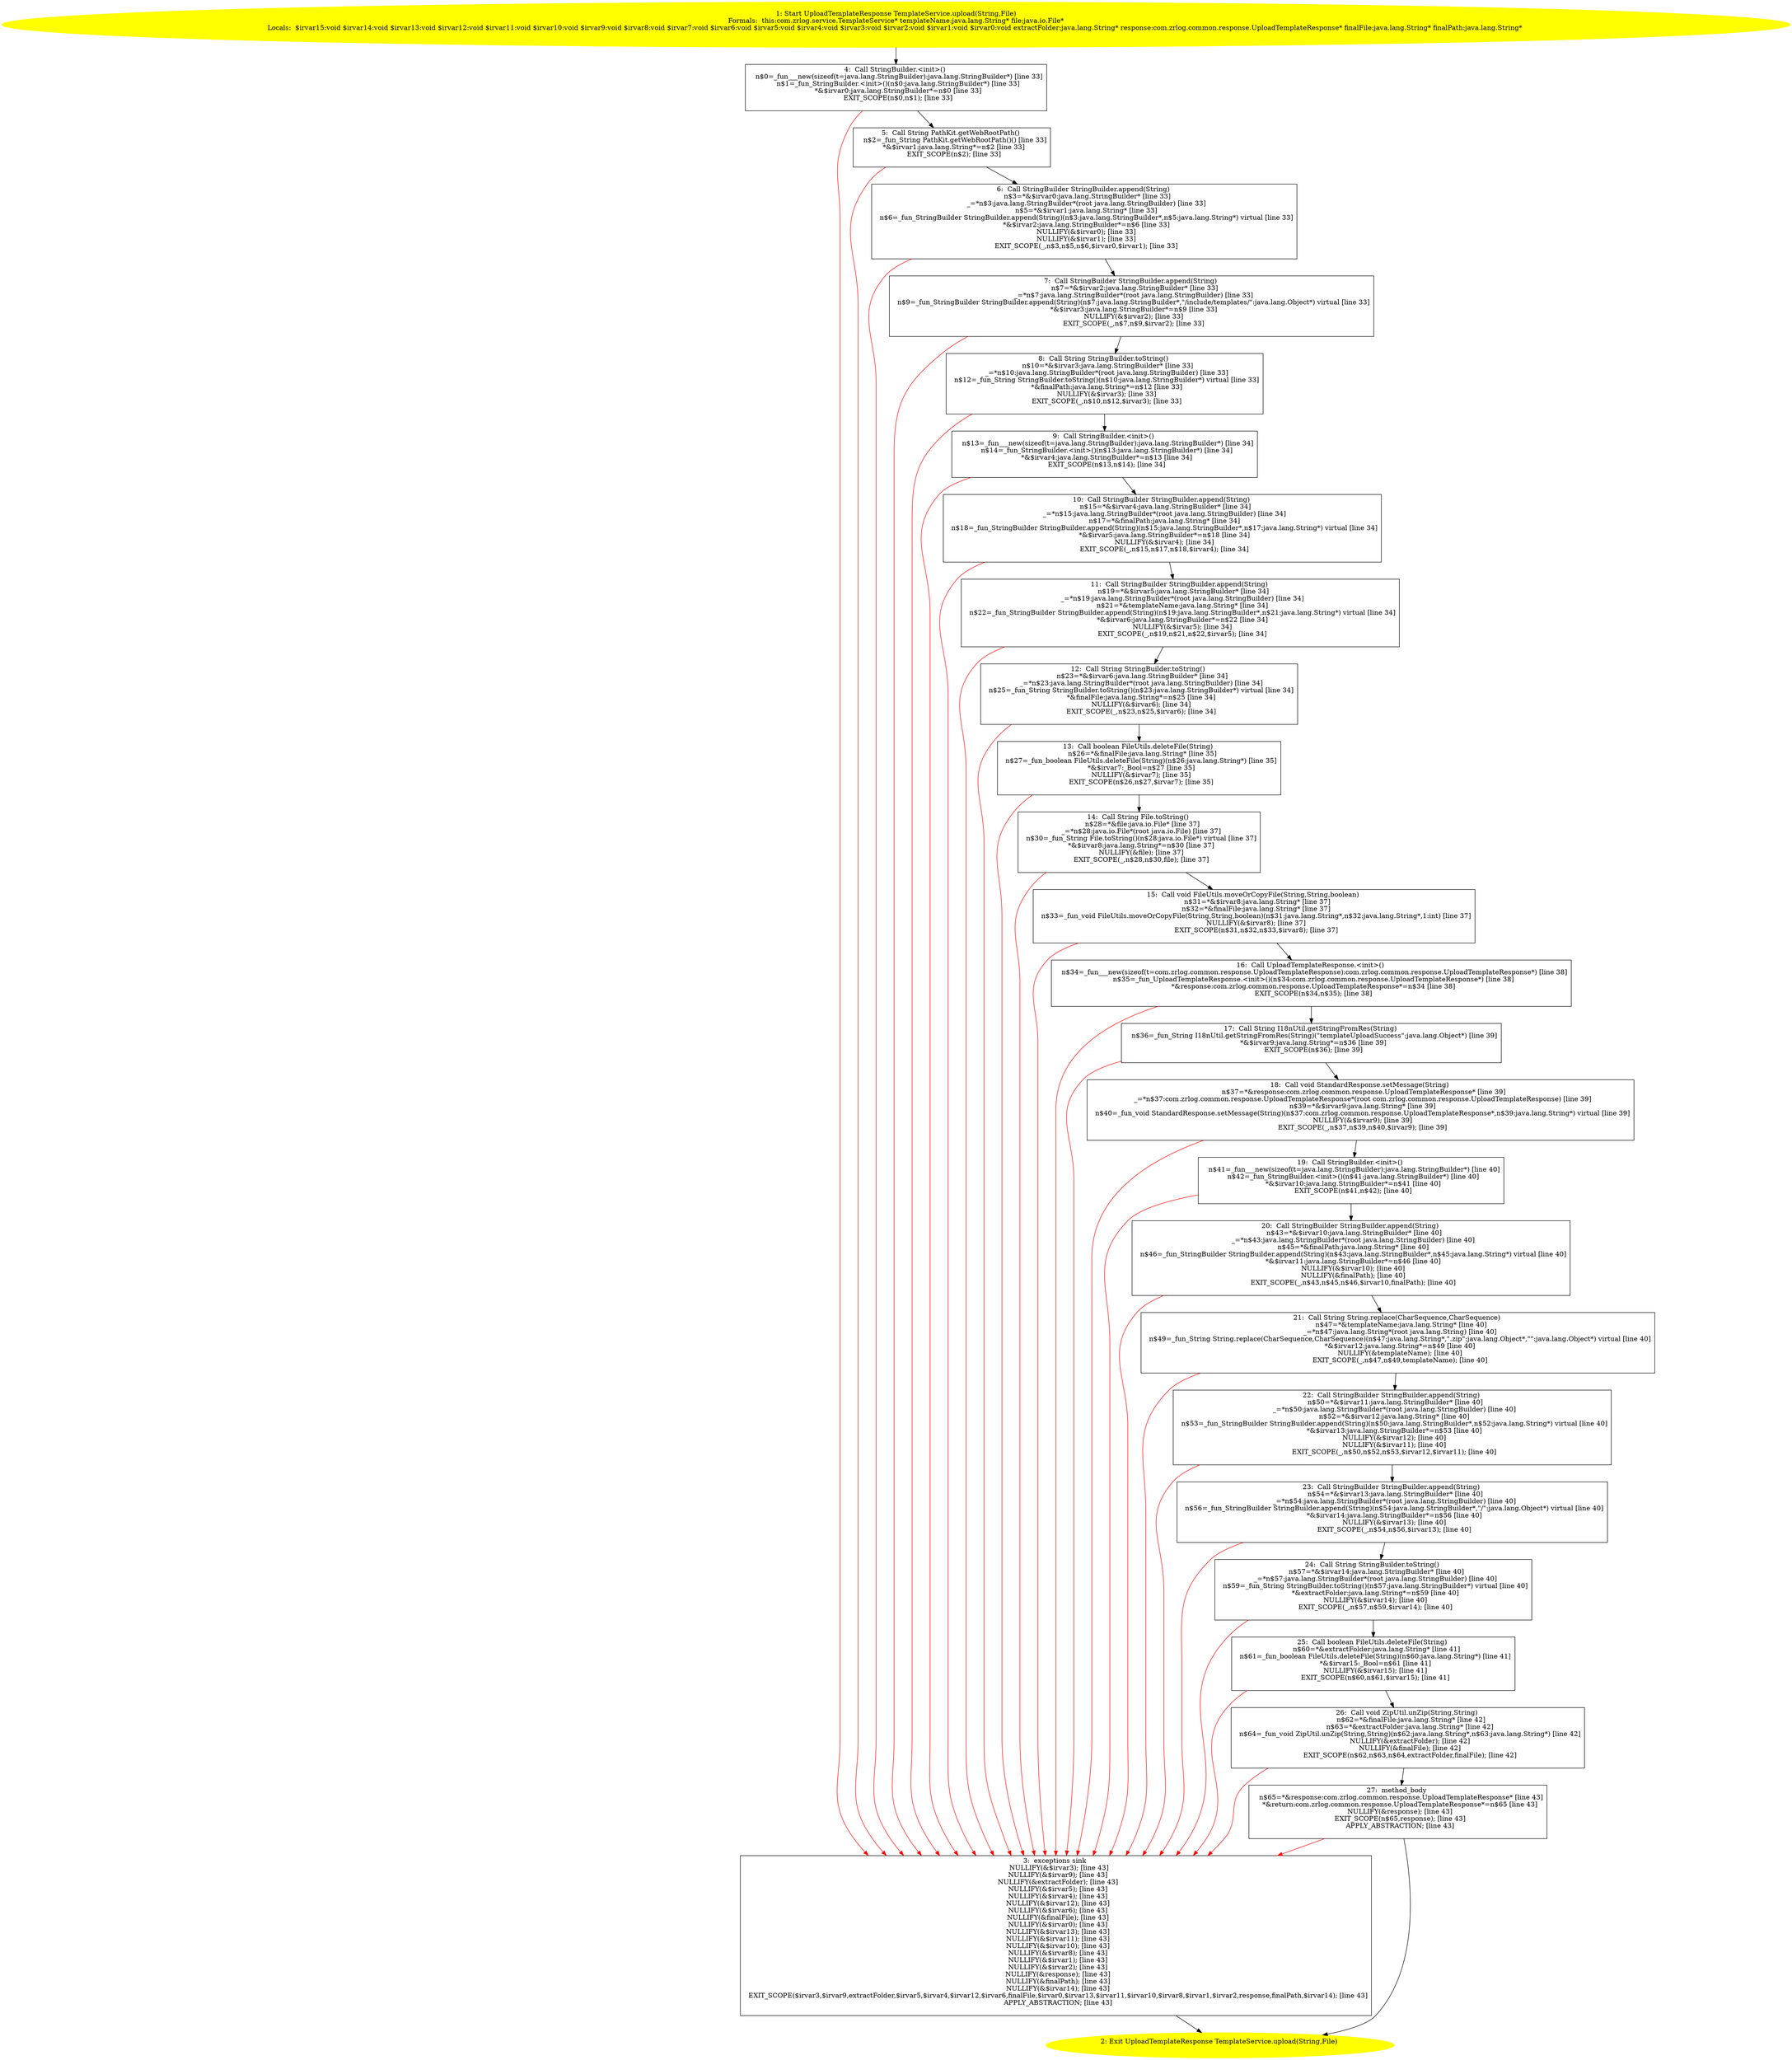 /* @generated */
digraph cfg {
"com.zrlog.service.TemplateService.upload(java.lang.String,java.io.File):com.zrlog.common.response.Up.15fd53263459210236b329d999a332d4_1" [label="1: Start UploadTemplateResponse TemplateService.upload(String,File)\nFormals:  this:com.zrlog.service.TemplateService* templateName:java.lang.String* file:java.io.File*\nLocals:  $irvar15:void $irvar14:void $irvar13:void $irvar12:void $irvar11:void $irvar10:void $irvar9:void $irvar8:void $irvar7:void $irvar6:void $irvar5:void $irvar4:void $irvar3:void $irvar2:void $irvar1:void $irvar0:void extractFolder:java.lang.String* response:com.zrlog.common.response.UploadTemplateResponse* finalFile:java.lang.String* finalPath:java.lang.String* \n  " color=yellow style=filled]
	

	 "com.zrlog.service.TemplateService.upload(java.lang.String,java.io.File):com.zrlog.common.response.Up.15fd53263459210236b329d999a332d4_1" -> "com.zrlog.service.TemplateService.upload(java.lang.String,java.io.File):com.zrlog.common.response.Up.15fd53263459210236b329d999a332d4_4" ;
"com.zrlog.service.TemplateService.upload(java.lang.String,java.io.File):com.zrlog.common.response.Up.15fd53263459210236b329d999a332d4_2" [label="2: Exit UploadTemplateResponse TemplateService.upload(String,File) \n  " color=yellow style=filled]
	

"com.zrlog.service.TemplateService.upload(java.lang.String,java.io.File):com.zrlog.common.response.Up.15fd53263459210236b329d999a332d4_3" [label="3:  exceptions sink \n   NULLIFY(&$irvar3); [line 43]\n  NULLIFY(&$irvar9); [line 43]\n  NULLIFY(&extractFolder); [line 43]\n  NULLIFY(&$irvar5); [line 43]\n  NULLIFY(&$irvar4); [line 43]\n  NULLIFY(&$irvar12); [line 43]\n  NULLIFY(&$irvar6); [line 43]\n  NULLIFY(&finalFile); [line 43]\n  NULLIFY(&$irvar0); [line 43]\n  NULLIFY(&$irvar13); [line 43]\n  NULLIFY(&$irvar11); [line 43]\n  NULLIFY(&$irvar10); [line 43]\n  NULLIFY(&$irvar8); [line 43]\n  NULLIFY(&$irvar1); [line 43]\n  NULLIFY(&$irvar2); [line 43]\n  NULLIFY(&response); [line 43]\n  NULLIFY(&finalPath); [line 43]\n  NULLIFY(&$irvar14); [line 43]\n  EXIT_SCOPE($irvar3,$irvar9,extractFolder,$irvar5,$irvar4,$irvar12,$irvar6,finalFile,$irvar0,$irvar13,$irvar11,$irvar10,$irvar8,$irvar1,$irvar2,response,finalPath,$irvar14); [line 43]\n  APPLY_ABSTRACTION; [line 43]\n " shape="box"]
	

	 "com.zrlog.service.TemplateService.upload(java.lang.String,java.io.File):com.zrlog.common.response.Up.15fd53263459210236b329d999a332d4_3" -> "com.zrlog.service.TemplateService.upload(java.lang.String,java.io.File):com.zrlog.common.response.Up.15fd53263459210236b329d999a332d4_2" ;
"com.zrlog.service.TemplateService.upload(java.lang.String,java.io.File):com.zrlog.common.response.Up.15fd53263459210236b329d999a332d4_4" [label="4:  Call StringBuilder.<init>() \n   n$0=_fun___new(sizeof(t=java.lang.StringBuilder):java.lang.StringBuilder*) [line 33]\n  n$1=_fun_StringBuilder.<init>()(n$0:java.lang.StringBuilder*) [line 33]\n  *&$irvar0:java.lang.StringBuilder*=n$0 [line 33]\n  EXIT_SCOPE(n$0,n$1); [line 33]\n " shape="box"]
	

	 "com.zrlog.service.TemplateService.upload(java.lang.String,java.io.File):com.zrlog.common.response.Up.15fd53263459210236b329d999a332d4_4" -> "com.zrlog.service.TemplateService.upload(java.lang.String,java.io.File):com.zrlog.common.response.Up.15fd53263459210236b329d999a332d4_5" ;
	 "com.zrlog.service.TemplateService.upload(java.lang.String,java.io.File):com.zrlog.common.response.Up.15fd53263459210236b329d999a332d4_4" -> "com.zrlog.service.TemplateService.upload(java.lang.String,java.io.File):com.zrlog.common.response.Up.15fd53263459210236b329d999a332d4_3" [color="red" ];
"com.zrlog.service.TemplateService.upload(java.lang.String,java.io.File):com.zrlog.common.response.Up.15fd53263459210236b329d999a332d4_5" [label="5:  Call String PathKit.getWebRootPath() \n   n$2=_fun_String PathKit.getWebRootPath()() [line 33]\n  *&$irvar1:java.lang.String*=n$2 [line 33]\n  EXIT_SCOPE(n$2); [line 33]\n " shape="box"]
	

	 "com.zrlog.service.TemplateService.upload(java.lang.String,java.io.File):com.zrlog.common.response.Up.15fd53263459210236b329d999a332d4_5" -> "com.zrlog.service.TemplateService.upload(java.lang.String,java.io.File):com.zrlog.common.response.Up.15fd53263459210236b329d999a332d4_6" ;
	 "com.zrlog.service.TemplateService.upload(java.lang.String,java.io.File):com.zrlog.common.response.Up.15fd53263459210236b329d999a332d4_5" -> "com.zrlog.service.TemplateService.upload(java.lang.String,java.io.File):com.zrlog.common.response.Up.15fd53263459210236b329d999a332d4_3" [color="red" ];
"com.zrlog.service.TemplateService.upload(java.lang.String,java.io.File):com.zrlog.common.response.Up.15fd53263459210236b329d999a332d4_6" [label="6:  Call StringBuilder StringBuilder.append(String) \n   n$3=*&$irvar0:java.lang.StringBuilder* [line 33]\n  _=*n$3:java.lang.StringBuilder*(root java.lang.StringBuilder) [line 33]\n  n$5=*&$irvar1:java.lang.String* [line 33]\n  n$6=_fun_StringBuilder StringBuilder.append(String)(n$3:java.lang.StringBuilder*,n$5:java.lang.String*) virtual [line 33]\n  *&$irvar2:java.lang.StringBuilder*=n$6 [line 33]\n  NULLIFY(&$irvar0); [line 33]\n  NULLIFY(&$irvar1); [line 33]\n  EXIT_SCOPE(_,n$3,n$5,n$6,$irvar0,$irvar1); [line 33]\n " shape="box"]
	

	 "com.zrlog.service.TemplateService.upload(java.lang.String,java.io.File):com.zrlog.common.response.Up.15fd53263459210236b329d999a332d4_6" -> "com.zrlog.service.TemplateService.upload(java.lang.String,java.io.File):com.zrlog.common.response.Up.15fd53263459210236b329d999a332d4_7" ;
	 "com.zrlog.service.TemplateService.upload(java.lang.String,java.io.File):com.zrlog.common.response.Up.15fd53263459210236b329d999a332d4_6" -> "com.zrlog.service.TemplateService.upload(java.lang.String,java.io.File):com.zrlog.common.response.Up.15fd53263459210236b329d999a332d4_3" [color="red" ];
"com.zrlog.service.TemplateService.upload(java.lang.String,java.io.File):com.zrlog.common.response.Up.15fd53263459210236b329d999a332d4_7" [label="7:  Call StringBuilder StringBuilder.append(String) \n   n$7=*&$irvar2:java.lang.StringBuilder* [line 33]\n  _=*n$7:java.lang.StringBuilder*(root java.lang.StringBuilder) [line 33]\n  n$9=_fun_StringBuilder StringBuilder.append(String)(n$7:java.lang.StringBuilder*,\"/include/templates/\":java.lang.Object*) virtual [line 33]\n  *&$irvar3:java.lang.StringBuilder*=n$9 [line 33]\n  NULLIFY(&$irvar2); [line 33]\n  EXIT_SCOPE(_,n$7,n$9,$irvar2); [line 33]\n " shape="box"]
	

	 "com.zrlog.service.TemplateService.upload(java.lang.String,java.io.File):com.zrlog.common.response.Up.15fd53263459210236b329d999a332d4_7" -> "com.zrlog.service.TemplateService.upload(java.lang.String,java.io.File):com.zrlog.common.response.Up.15fd53263459210236b329d999a332d4_8" ;
	 "com.zrlog.service.TemplateService.upload(java.lang.String,java.io.File):com.zrlog.common.response.Up.15fd53263459210236b329d999a332d4_7" -> "com.zrlog.service.TemplateService.upload(java.lang.String,java.io.File):com.zrlog.common.response.Up.15fd53263459210236b329d999a332d4_3" [color="red" ];
"com.zrlog.service.TemplateService.upload(java.lang.String,java.io.File):com.zrlog.common.response.Up.15fd53263459210236b329d999a332d4_8" [label="8:  Call String StringBuilder.toString() \n   n$10=*&$irvar3:java.lang.StringBuilder* [line 33]\n  _=*n$10:java.lang.StringBuilder*(root java.lang.StringBuilder) [line 33]\n  n$12=_fun_String StringBuilder.toString()(n$10:java.lang.StringBuilder*) virtual [line 33]\n  *&finalPath:java.lang.String*=n$12 [line 33]\n  NULLIFY(&$irvar3); [line 33]\n  EXIT_SCOPE(_,n$10,n$12,$irvar3); [line 33]\n " shape="box"]
	

	 "com.zrlog.service.TemplateService.upload(java.lang.String,java.io.File):com.zrlog.common.response.Up.15fd53263459210236b329d999a332d4_8" -> "com.zrlog.service.TemplateService.upload(java.lang.String,java.io.File):com.zrlog.common.response.Up.15fd53263459210236b329d999a332d4_9" ;
	 "com.zrlog.service.TemplateService.upload(java.lang.String,java.io.File):com.zrlog.common.response.Up.15fd53263459210236b329d999a332d4_8" -> "com.zrlog.service.TemplateService.upload(java.lang.String,java.io.File):com.zrlog.common.response.Up.15fd53263459210236b329d999a332d4_3" [color="red" ];
"com.zrlog.service.TemplateService.upload(java.lang.String,java.io.File):com.zrlog.common.response.Up.15fd53263459210236b329d999a332d4_9" [label="9:  Call StringBuilder.<init>() \n   n$13=_fun___new(sizeof(t=java.lang.StringBuilder):java.lang.StringBuilder*) [line 34]\n  n$14=_fun_StringBuilder.<init>()(n$13:java.lang.StringBuilder*) [line 34]\n  *&$irvar4:java.lang.StringBuilder*=n$13 [line 34]\n  EXIT_SCOPE(n$13,n$14); [line 34]\n " shape="box"]
	

	 "com.zrlog.service.TemplateService.upload(java.lang.String,java.io.File):com.zrlog.common.response.Up.15fd53263459210236b329d999a332d4_9" -> "com.zrlog.service.TemplateService.upload(java.lang.String,java.io.File):com.zrlog.common.response.Up.15fd53263459210236b329d999a332d4_10" ;
	 "com.zrlog.service.TemplateService.upload(java.lang.String,java.io.File):com.zrlog.common.response.Up.15fd53263459210236b329d999a332d4_9" -> "com.zrlog.service.TemplateService.upload(java.lang.String,java.io.File):com.zrlog.common.response.Up.15fd53263459210236b329d999a332d4_3" [color="red" ];
"com.zrlog.service.TemplateService.upload(java.lang.String,java.io.File):com.zrlog.common.response.Up.15fd53263459210236b329d999a332d4_10" [label="10:  Call StringBuilder StringBuilder.append(String) \n   n$15=*&$irvar4:java.lang.StringBuilder* [line 34]\n  _=*n$15:java.lang.StringBuilder*(root java.lang.StringBuilder) [line 34]\n  n$17=*&finalPath:java.lang.String* [line 34]\n  n$18=_fun_StringBuilder StringBuilder.append(String)(n$15:java.lang.StringBuilder*,n$17:java.lang.String*) virtual [line 34]\n  *&$irvar5:java.lang.StringBuilder*=n$18 [line 34]\n  NULLIFY(&$irvar4); [line 34]\n  EXIT_SCOPE(_,n$15,n$17,n$18,$irvar4); [line 34]\n " shape="box"]
	

	 "com.zrlog.service.TemplateService.upload(java.lang.String,java.io.File):com.zrlog.common.response.Up.15fd53263459210236b329d999a332d4_10" -> "com.zrlog.service.TemplateService.upload(java.lang.String,java.io.File):com.zrlog.common.response.Up.15fd53263459210236b329d999a332d4_11" ;
	 "com.zrlog.service.TemplateService.upload(java.lang.String,java.io.File):com.zrlog.common.response.Up.15fd53263459210236b329d999a332d4_10" -> "com.zrlog.service.TemplateService.upload(java.lang.String,java.io.File):com.zrlog.common.response.Up.15fd53263459210236b329d999a332d4_3" [color="red" ];
"com.zrlog.service.TemplateService.upload(java.lang.String,java.io.File):com.zrlog.common.response.Up.15fd53263459210236b329d999a332d4_11" [label="11:  Call StringBuilder StringBuilder.append(String) \n   n$19=*&$irvar5:java.lang.StringBuilder* [line 34]\n  _=*n$19:java.lang.StringBuilder*(root java.lang.StringBuilder) [line 34]\n  n$21=*&templateName:java.lang.String* [line 34]\n  n$22=_fun_StringBuilder StringBuilder.append(String)(n$19:java.lang.StringBuilder*,n$21:java.lang.String*) virtual [line 34]\n  *&$irvar6:java.lang.StringBuilder*=n$22 [line 34]\n  NULLIFY(&$irvar5); [line 34]\n  EXIT_SCOPE(_,n$19,n$21,n$22,$irvar5); [line 34]\n " shape="box"]
	

	 "com.zrlog.service.TemplateService.upload(java.lang.String,java.io.File):com.zrlog.common.response.Up.15fd53263459210236b329d999a332d4_11" -> "com.zrlog.service.TemplateService.upload(java.lang.String,java.io.File):com.zrlog.common.response.Up.15fd53263459210236b329d999a332d4_12" ;
	 "com.zrlog.service.TemplateService.upload(java.lang.String,java.io.File):com.zrlog.common.response.Up.15fd53263459210236b329d999a332d4_11" -> "com.zrlog.service.TemplateService.upload(java.lang.String,java.io.File):com.zrlog.common.response.Up.15fd53263459210236b329d999a332d4_3" [color="red" ];
"com.zrlog.service.TemplateService.upload(java.lang.String,java.io.File):com.zrlog.common.response.Up.15fd53263459210236b329d999a332d4_12" [label="12:  Call String StringBuilder.toString() \n   n$23=*&$irvar6:java.lang.StringBuilder* [line 34]\n  _=*n$23:java.lang.StringBuilder*(root java.lang.StringBuilder) [line 34]\n  n$25=_fun_String StringBuilder.toString()(n$23:java.lang.StringBuilder*) virtual [line 34]\n  *&finalFile:java.lang.String*=n$25 [line 34]\n  NULLIFY(&$irvar6); [line 34]\n  EXIT_SCOPE(_,n$23,n$25,$irvar6); [line 34]\n " shape="box"]
	

	 "com.zrlog.service.TemplateService.upload(java.lang.String,java.io.File):com.zrlog.common.response.Up.15fd53263459210236b329d999a332d4_12" -> "com.zrlog.service.TemplateService.upload(java.lang.String,java.io.File):com.zrlog.common.response.Up.15fd53263459210236b329d999a332d4_13" ;
	 "com.zrlog.service.TemplateService.upload(java.lang.String,java.io.File):com.zrlog.common.response.Up.15fd53263459210236b329d999a332d4_12" -> "com.zrlog.service.TemplateService.upload(java.lang.String,java.io.File):com.zrlog.common.response.Up.15fd53263459210236b329d999a332d4_3" [color="red" ];
"com.zrlog.service.TemplateService.upload(java.lang.String,java.io.File):com.zrlog.common.response.Up.15fd53263459210236b329d999a332d4_13" [label="13:  Call boolean FileUtils.deleteFile(String) \n   n$26=*&finalFile:java.lang.String* [line 35]\n  n$27=_fun_boolean FileUtils.deleteFile(String)(n$26:java.lang.String*) [line 35]\n  *&$irvar7:_Bool=n$27 [line 35]\n  NULLIFY(&$irvar7); [line 35]\n  EXIT_SCOPE(n$26,n$27,$irvar7); [line 35]\n " shape="box"]
	

	 "com.zrlog.service.TemplateService.upload(java.lang.String,java.io.File):com.zrlog.common.response.Up.15fd53263459210236b329d999a332d4_13" -> "com.zrlog.service.TemplateService.upload(java.lang.String,java.io.File):com.zrlog.common.response.Up.15fd53263459210236b329d999a332d4_14" ;
	 "com.zrlog.service.TemplateService.upload(java.lang.String,java.io.File):com.zrlog.common.response.Up.15fd53263459210236b329d999a332d4_13" -> "com.zrlog.service.TemplateService.upload(java.lang.String,java.io.File):com.zrlog.common.response.Up.15fd53263459210236b329d999a332d4_3" [color="red" ];
"com.zrlog.service.TemplateService.upload(java.lang.String,java.io.File):com.zrlog.common.response.Up.15fd53263459210236b329d999a332d4_14" [label="14:  Call String File.toString() \n   n$28=*&file:java.io.File* [line 37]\n  _=*n$28:java.io.File*(root java.io.File) [line 37]\n  n$30=_fun_String File.toString()(n$28:java.io.File*) virtual [line 37]\n  *&$irvar8:java.lang.String*=n$30 [line 37]\n  NULLIFY(&file); [line 37]\n  EXIT_SCOPE(_,n$28,n$30,file); [line 37]\n " shape="box"]
	

	 "com.zrlog.service.TemplateService.upload(java.lang.String,java.io.File):com.zrlog.common.response.Up.15fd53263459210236b329d999a332d4_14" -> "com.zrlog.service.TemplateService.upload(java.lang.String,java.io.File):com.zrlog.common.response.Up.15fd53263459210236b329d999a332d4_15" ;
	 "com.zrlog.service.TemplateService.upload(java.lang.String,java.io.File):com.zrlog.common.response.Up.15fd53263459210236b329d999a332d4_14" -> "com.zrlog.service.TemplateService.upload(java.lang.String,java.io.File):com.zrlog.common.response.Up.15fd53263459210236b329d999a332d4_3" [color="red" ];
"com.zrlog.service.TemplateService.upload(java.lang.String,java.io.File):com.zrlog.common.response.Up.15fd53263459210236b329d999a332d4_15" [label="15:  Call void FileUtils.moveOrCopyFile(String,String,boolean) \n   n$31=*&$irvar8:java.lang.String* [line 37]\n  n$32=*&finalFile:java.lang.String* [line 37]\n  n$33=_fun_void FileUtils.moveOrCopyFile(String,String,boolean)(n$31:java.lang.String*,n$32:java.lang.String*,1:int) [line 37]\n  NULLIFY(&$irvar8); [line 37]\n  EXIT_SCOPE(n$31,n$32,n$33,$irvar8); [line 37]\n " shape="box"]
	

	 "com.zrlog.service.TemplateService.upload(java.lang.String,java.io.File):com.zrlog.common.response.Up.15fd53263459210236b329d999a332d4_15" -> "com.zrlog.service.TemplateService.upload(java.lang.String,java.io.File):com.zrlog.common.response.Up.15fd53263459210236b329d999a332d4_16" ;
	 "com.zrlog.service.TemplateService.upload(java.lang.String,java.io.File):com.zrlog.common.response.Up.15fd53263459210236b329d999a332d4_15" -> "com.zrlog.service.TemplateService.upload(java.lang.String,java.io.File):com.zrlog.common.response.Up.15fd53263459210236b329d999a332d4_3" [color="red" ];
"com.zrlog.service.TemplateService.upload(java.lang.String,java.io.File):com.zrlog.common.response.Up.15fd53263459210236b329d999a332d4_16" [label="16:  Call UploadTemplateResponse.<init>() \n   n$34=_fun___new(sizeof(t=com.zrlog.common.response.UploadTemplateResponse):com.zrlog.common.response.UploadTemplateResponse*) [line 38]\n  n$35=_fun_UploadTemplateResponse.<init>()(n$34:com.zrlog.common.response.UploadTemplateResponse*) [line 38]\n  *&response:com.zrlog.common.response.UploadTemplateResponse*=n$34 [line 38]\n  EXIT_SCOPE(n$34,n$35); [line 38]\n " shape="box"]
	

	 "com.zrlog.service.TemplateService.upload(java.lang.String,java.io.File):com.zrlog.common.response.Up.15fd53263459210236b329d999a332d4_16" -> "com.zrlog.service.TemplateService.upload(java.lang.String,java.io.File):com.zrlog.common.response.Up.15fd53263459210236b329d999a332d4_17" ;
	 "com.zrlog.service.TemplateService.upload(java.lang.String,java.io.File):com.zrlog.common.response.Up.15fd53263459210236b329d999a332d4_16" -> "com.zrlog.service.TemplateService.upload(java.lang.String,java.io.File):com.zrlog.common.response.Up.15fd53263459210236b329d999a332d4_3" [color="red" ];
"com.zrlog.service.TemplateService.upload(java.lang.String,java.io.File):com.zrlog.common.response.Up.15fd53263459210236b329d999a332d4_17" [label="17:  Call String I18nUtil.getStringFromRes(String) \n   n$36=_fun_String I18nUtil.getStringFromRes(String)(\"templateUploadSuccess\":java.lang.Object*) [line 39]\n  *&$irvar9:java.lang.String*=n$36 [line 39]\n  EXIT_SCOPE(n$36); [line 39]\n " shape="box"]
	

	 "com.zrlog.service.TemplateService.upload(java.lang.String,java.io.File):com.zrlog.common.response.Up.15fd53263459210236b329d999a332d4_17" -> "com.zrlog.service.TemplateService.upload(java.lang.String,java.io.File):com.zrlog.common.response.Up.15fd53263459210236b329d999a332d4_18" ;
	 "com.zrlog.service.TemplateService.upload(java.lang.String,java.io.File):com.zrlog.common.response.Up.15fd53263459210236b329d999a332d4_17" -> "com.zrlog.service.TemplateService.upload(java.lang.String,java.io.File):com.zrlog.common.response.Up.15fd53263459210236b329d999a332d4_3" [color="red" ];
"com.zrlog.service.TemplateService.upload(java.lang.String,java.io.File):com.zrlog.common.response.Up.15fd53263459210236b329d999a332d4_18" [label="18:  Call void StandardResponse.setMessage(String) \n   n$37=*&response:com.zrlog.common.response.UploadTemplateResponse* [line 39]\n  _=*n$37:com.zrlog.common.response.UploadTemplateResponse*(root com.zrlog.common.response.UploadTemplateResponse) [line 39]\n  n$39=*&$irvar9:java.lang.String* [line 39]\n  n$40=_fun_void StandardResponse.setMessage(String)(n$37:com.zrlog.common.response.UploadTemplateResponse*,n$39:java.lang.String*) virtual [line 39]\n  NULLIFY(&$irvar9); [line 39]\n  EXIT_SCOPE(_,n$37,n$39,n$40,$irvar9); [line 39]\n " shape="box"]
	

	 "com.zrlog.service.TemplateService.upload(java.lang.String,java.io.File):com.zrlog.common.response.Up.15fd53263459210236b329d999a332d4_18" -> "com.zrlog.service.TemplateService.upload(java.lang.String,java.io.File):com.zrlog.common.response.Up.15fd53263459210236b329d999a332d4_19" ;
	 "com.zrlog.service.TemplateService.upload(java.lang.String,java.io.File):com.zrlog.common.response.Up.15fd53263459210236b329d999a332d4_18" -> "com.zrlog.service.TemplateService.upload(java.lang.String,java.io.File):com.zrlog.common.response.Up.15fd53263459210236b329d999a332d4_3" [color="red" ];
"com.zrlog.service.TemplateService.upload(java.lang.String,java.io.File):com.zrlog.common.response.Up.15fd53263459210236b329d999a332d4_19" [label="19:  Call StringBuilder.<init>() \n   n$41=_fun___new(sizeof(t=java.lang.StringBuilder):java.lang.StringBuilder*) [line 40]\n  n$42=_fun_StringBuilder.<init>()(n$41:java.lang.StringBuilder*) [line 40]\n  *&$irvar10:java.lang.StringBuilder*=n$41 [line 40]\n  EXIT_SCOPE(n$41,n$42); [line 40]\n " shape="box"]
	

	 "com.zrlog.service.TemplateService.upload(java.lang.String,java.io.File):com.zrlog.common.response.Up.15fd53263459210236b329d999a332d4_19" -> "com.zrlog.service.TemplateService.upload(java.lang.String,java.io.File):com.zrlog.common.response.Up.15fd53263459210236b329d999a332d4_20" ;
	 "com.zrlog.service.TemplateService.upload(java.lang.String,java.io.File):com.zrlog.common.response.Up.15fd53263459210236b329d999a332d4_19" -> "com.zrlog.service.TemplateService.upload(java.lang.String,java.io.File):com.zrlog.common.response.Up.15fd53263459210236b329d999a332d4_3" [color="red" ];
"com.zrlog.service.TemplateService.upload(java.lang.String,java.io.File):com.zrlog.common.response.Up.15fd53263459210236b329d999a332d4_20" [label="20:  Call StringBuilder StringBuilder.append(String) \n   n$43=*&$irvar10:java.lang.StringBuilder* [line 40]\n  _=*n$43:java.lang.StringBuilder*(root java.lang.StringBuilder) [line 40]\n  n$45=*&finalPath:java.lang.String* [line 40]\n  n$46=_fun_StringBuilder StringBuilder.append(String)(n$43:java.lang.StringBuilder*,n$45:java.lang.String*) virtual [line 40]\n  *&$irvar11:java.lang.StringBuilder*=n$46 [line 40]\n  NULLIFY(&$irvar10); [line 40]\n  NULLIFY(&finalPath); [line 40]\n  EXIT_SCOPE(_,n$43,n$45,n$46,$irvar10,finalPath); [line 40]\n " shape="box"]
	

	 "com.zrlog.service.TemplateService.upload(java.lang.String,java.io.File):com.zrlog.common.response.Up.15fd53263459210236b329d999a332d4_20" -> "com.zrlog.service.TemplateService.upload(java.lang.String,java.io.File):com.zrlog.common.response.Up.15fd53263459210236b329d999a332d4_21" ;
	 "com.zrlog.service.TemplateService.upload(java.lang.String,java.io.File):com.zrlog.common.response.Up.15fd53263459210236b329d999a332d4_20" -> "com.zrlog.service.TemplateService.upload(java.lang.String,java.io.File):com.zrlog.common.response.Up.15fd53263459210236b329d999a332d4_3" [color="red" ];
"com.zrlog.service.TemplateService.upload(java.lang.String,java.io.File):com.zrlog.common.response.Up.15fd53263459210236b329d999a332d4_21" [label="21:  Call String String.replace(CharSequence,CharSequence) \n   n$47=*&templateName:java.lang.String* [line 40]\n  _=*n$47:java.lang.String*(root java.lang.String) [line 40]\n  n$49=_fun_String String.replace(CharSequence,CharSequence)(n$47:java.lang.String*,\".zip\":java.lang.Object*,\"\":java.lang.Object*) virtual [line 40]\n  *&$irvar12:java.lang.String*=n$49 [line 40]\n  NULLIFY(&templateName); [line 40]\n  EXIT_SCOPE(_,n$47,n$49,templateName); [line 40]\n " shape="box"]
	

	 "com.zrlog.service.TemplateService.upload(java.lang.String,java.io.File):com.zrlog.common.response.Up.15fd53263459210236b329d999a332d4_21" -> "com.zrlog.service.TemplateService.upload(java.lang.String,java.io.File):com.zrlog.common.response.Up.15fd53263459210236b329d999a332d4_22" ;
	 "com.zrlog.service.TemplateService.upload(java.lang.String,java.io.File):com.zrlog.common.response.Up.15fd53263459210236b329d999a332d4_21" -> "com.zrlog.service.TemplateService.upload(java.lang.String,java.io.File):com.zrlog.common.response.Up.15fd53263459210236b329d999a332d4_3" [color="red" ];
"com.zrlog.service.TemplateService.upload(java.lang.String,java.io.File):com.zrlog.common.response.Up.15fd53263459210236b329d999a332d4_22" [label="22:  Call StringBuilder StringBuilder.append(String) \n   n$50=*&$irvar11:java.lang.StringBuilder* [line 40]\n  _=*n$50:java.lang.StringBuilder*(root java.lang.StringBuilder) [line 40]\n  n$52=*&$irvar12:java.lang.String* [line 40]\n  n$53=_fun_StringBuilder StringBuilder.append(String)(n$50:java.lang.StringBuilder*,n$52:java.lang.String*) virtual [line 40]\n  *&$irvar13:java.lang.StringBuilder*=n$53 [line 40]\n  NULLIFY(&$irvar12); [line 40]\n  NULLIFY(&$irvar11); [line 40]\n  EXIT_SCOPE(_,n$50,n$52,n$53,$irvar12,$irvar11); [line 40]\n " shape="box"]
	

	 "com.zrlog.service.TemplateService.upload(java.lang.String,java.io.File):com.zrlog.common.response.Up.15fd53263459210236b329d999a332d4_22" -> "com.zrlog.service.TemplateService.upload(java.lang.String,java.io.File):com.zrlog.common.response.Up.15fd53263459210236b329d999a332d4_23" ;
	 "com.zrlog.service.TemplateService.upload(java.lang.String,java.io.File):com.zrlog.common.response.Up.15fd53263459210236b329d999a332d4_22" -> "com.zrlog.service.TemplateService.upload(java.lang.String,java.io.File):com.zrlog.common.response.Up.15fd53263459210236b329d999a332d4_3" [color="red" ];
"com.zrlog.service.TemplateService.upload(java.lang.String,java.io.File):com.zrlog.common.response.Up.15fd53263459210236b329d999a332d4_23" [label="23:  Call StringBuilder StringBuilder.append(String) \n   n$54=*&$irvar13:java.lang.StringBuilder* [line 40]\n  _=*n$54:java.lang.StringBuilder*(root java.lang.StringBuilder) [line 40]\n  n$56=_fun_StringBuilder StringBuilder.append(String)(n$54:java.lang.StringBuilder*,\"/\":java.lang.Object*) virtual [line 40]\n  *&$irvar14:java.lang.StringBuilder*=n$56 [line 40]\n  NULLIFY(&$irvar13); [line 40]\n  EXIT_SCOPE(_,n$54,n$56,$irvar13); [line 40]\n " shape="box"]
	

	 "com.zrlog.service.TemplateService.upload(java.lang.String,java.io.File):com.zrlog.common.response.Up.15fd53263459210236b329d999a332d4_23" -> "com.zrlog.service.TemplateService.upload(java.lang.String,java.io.File):com.zrlog.common.response.Up.15fd53263459210236b329d999a332d4_24" ;
	 "com.zrlog.service.TemplateService.upload(java.lang.String,java.io.File):com.zrlog.common.response.Up.15fd53263459210236b329d999a332d4_23" -> "com.zrlog.service.TemplateService.upload(java.lang.String,java.io.File):com.zrlog.common.response.Up.15fd53263459210236b329d999a332d4_3" [color="red" ];
"com.zrlog.service.TemplateService.upload(java.lang.String,java.io.File):com.zrlog.common.response.Up.15fd53263459210236b329d999a332d4_24" [label="24:  Call String StringBuilder.toString() \n   n$57=*&$irvar14:java.lang.StringBuilder* [line 40]\n  _=*n$57:java.lang.StringBuilder*(root java.lang.StringBuilder) [line 40]\n  n$59=_fun_String StringBuilder.toString()(n$57:java.lang.StringBuilder*) virtual [line 40]\n  *&extractFolder:java.lang.String*=n$59 [line 40]\n  NULLIFY(&$irvar14); [line 40]\n  EXIT_SCOPE(_,n$57,n$59,$irvar14); [line 40]\n " shape="box"]
	

	 "com.zrlog.service.TemplateService.upload(java.lang.String,java.io.File):com.zrlog.common.response.Up.15fd53263459210236b329d999a332d4_24" -> "com.zrlog.service.TemplateService.upload(java.lang.String,java.io.File):com.zrlog.common.response.Up.15fd53263459210236b329d999a332d4_25" ;
	 "com.zrlog.service.TemplateService.upload(java.lang.String,java.io.File):com.zrlog.common.response.Up.15fd53263459210236b329d999a332d4_24" -> "com.zrlog.service.TemplateService.upload(java.lang.String,java.io.File):com.zrlog.common.response.Up.15fd53263459210236b329d999a332d4_3" [color="red" ];
"com.zrlog.service.TemplateService.upload(java.lang.String,java.io.File):com.zrlog.common.response.Up.15fd53263459210236b329d999a332d4_25" [label="25:  Call boolean FileUtils.deleteFile(String) \n   n$60=*&extractFolder:java.lang.String* [line 41]\n  n$61=_fun_boolean FileUtils.deleteFile(String)(n$60:java.lang.String*) [line 41]\n  *&$irvar15:_Bool=n$61 [line 41]\n  NULLIFY(&$irvar15); [line 41]\n  EXIT_SCOPE(n$60,n$61,$irvar15); [line 41]\n " shape="box"]
	

	 "com.zrlog.service.TemplateService.upload(java.lang.String,java.io.File):com.zrlog.common.response.Up.15fd53263459210236b329d999a332d4_25" -> "com.zrlog.service.TemplateService.upload(java.lang.String,java.io.File):com.zrlog.common.response.Up.15fd53263459210236b329d999a332d4_26" ;
	 "com.zrlog.service.TemplateService.upload(java.lang.String,java.io.File):com.zrlog.common.response.Up.15fd53263459210236b329d999a332d4_25" -> "com.zrlog.service.TemplateService.upload(java.lang.String,java.io.File):com.zrlog.common.response.Up.15fd53263459210236b329d999a332d4_3" [color="red" ];
"com.zrlog.service.TemplateService.upload(java.lang.String,java.io.File):com.zrlog.common.response.Up.15fd53263459210236b329d999a332d4_26" [label="26:  Call void ZipUtil.unZip(String,String) \n   n$62=*&finalFile:java.lang.String* [line 42]\n  n$63=*&extractFolder:java.lang.String* [line 42]\n  n$64=_fun_void ZipUtil.unZip(String,String)(n$62:java.lang.String*,n$63:java.lang.String*) [line 42]\n  NULLIFY(&extractFolder); [line 42]\n  NULLIFY(&finalFile); [line 42]\n  EXIT_SCOPE(n$62,n$63,n$64,extractFolder,finalFile); [line 42]\n " shape="box"]
	

	 "com.zrlog.service.TemplateService.upload(java.lang.String,java.io.File):com.zrlog.common.response.Up.15fd53263459210236b329d999a332d4_26" -> "com.zrlog.service.TemplateService.upload(java.lang.String,java.io.File):com.zrlog.common.response.Up.15fd53263459210236b329d999a332d4_27" ;
	 "com.zrlog.service.TemplateService.upload(java.lang.String,java.io.File):com.zrlog.common.response.Up.15fd53263459210236b329d999a332d4_26" -> "com.zrlog.service.TemplateService.upload(java.lang.String,java.io.File):com.zrlog.common.response.Up.15fd53263459210236b329d999a332d4_3" [color="red" ];
"com.zrlog.service.TemplateService.upload(java.lang.String,java.io.File):com.zrlog.common.response.Up.15fd53263459210236b329d999a332d4_27" [label="27:  method_body \n   n$65=*&response:com.zrlog.common.response.UploadTemplateResponse* [line 43]\n  *&return:com.zrlog.common.response.UploadTemplateResponse*=n$65 [line 43]\n  NULLIFY(&response); [line 43]\n  EXIT_SCOPE(n$65,response); [line 43]\n  APPLY_ABSTRACTION; [line 43]\n " shape="box"]
	

	 "com.zrlog.service.TemplateService.upload(java.lang.String,java.io.File):com.zrlog.common.response.Up.15fd53263459210236b329d999a332d4_27" -> "com.zrlog.service.TemplateService.upload(java.lang.String,java.io.File):com.zrlog.common.response.Up.15fd53263459210236b329d999a332d4_2" ;
	 "com.zrlog.service.TemplateService.upload(java.lang.String,java.io.File):com.zrlog.common.response.Up.15fd53263459210236b329d999a332d4_27" -> "com.zrlog.service.TemplateService.upload(java.lang.String,java.io.File):com.zrlog.common.response.Up.15fd53263459210236b329d999a332d4_3" [color="red" ];
}
